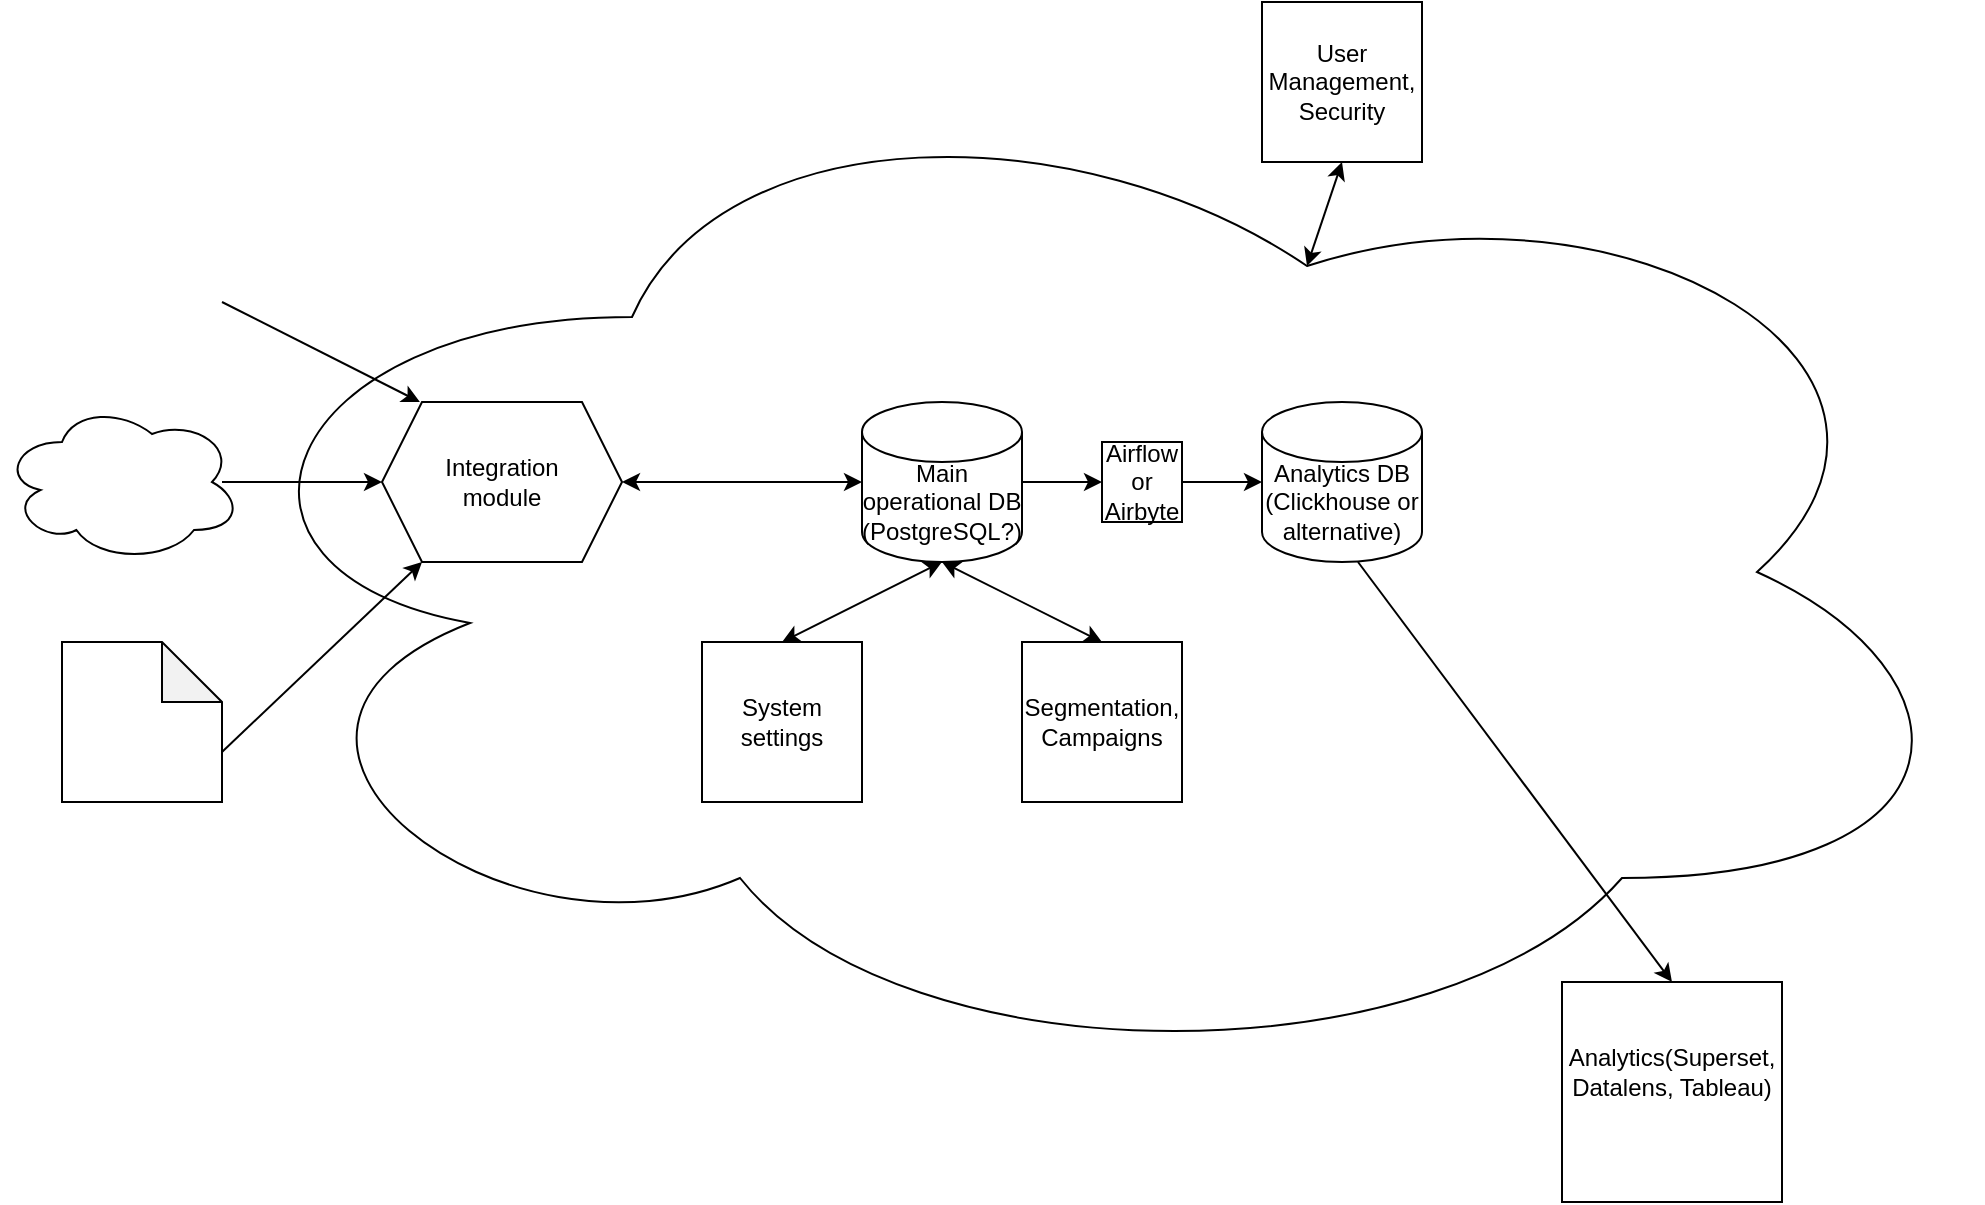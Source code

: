 <mxfile version="21.6.8" type="github">
  <diagram id="R2lEEEUBdFMjLlhIrx00" name="Page-1">
    <mxGraphModel dx="2044" dy="724" grid="1" gridSize="10" guides="1" tooltips="1" connect="1" arrows="1" fold="1" page="1" pageScale="1" pageWidth="850" pageHeight="1100" math="0" shadow="0" extFonts="Permanent Marker^https://fonts.googleapis.com/css?family=Permanent+Marker">
      <root>
        <mxCell id="0" />
        <mxCell id="1" parent="0" />
        <mxCell id="Ih885j-gQeIAoYRl0RtT-35" value="" style="ellipse;shape=cloud;whiteSpace=wrap;html=1;" parent="1" vertex="1">
          <mxGeometry x="-20" y="70" width="900" height="510" as="geometry" />
        </mxCell>
        <mxCell id="Ih885j-gQeIAoYRl0RtT-2" value="" style="shape=cylinder3;whiteSpace=wrap;html=1;boundedLbl=1;backgroundOutline=1;size=15;" parent="1" vertex="1">
          <mxGeometry x="320" y="240" width="80" height="80" as="geometry" />
        </mxCell>
        <mxCell id="Ih885j-gQeIAoYRl0RtT-3" value="" style="shape=cylinder3;whiteSpace=wrap;html=1;boundedLbl=1;backgroundOutline=1;size=15;" parent="1" vertex="1">
          <mxGeometry x="520" y="240" width="80" height="80" as="geometry" />
        </mxCell>
        <mxCell id="Ih885j-gQeIAoYRl0RtT-6" value="" style="shape=hexagon;perimeter=hexagonPerimeter2;whiteSpace=wrap;html=1;fixedSize=1;" parent="1" vertex="1">
          <mxGeometry x="80" y="240" width="120" height="80" as="geometry" />
        </mxCell>
        <mxCell id="Ih885j-gQeIAoYRl0RtT-8" value="" style="endArrow=classic;html=1;rounded=0;entryX=0;entryY=0.5;entryDx=0;entryDy=0;entryPerimeter=0;" parent="1" source="Ih885j-gQeIAoYRl0RtT-36" target="Ih885j-gQeIAoYRl0RtT-3" edge="1">
          <mxGeometry width="50" height="50" relative="1" as="geometry">
            <mxPoint x="400" y="280" as="sourcePoint" />
            <mxPoint x="450" y="230" as="targetPoint" />
          </mxGeometry>
        </mxCell>
        <mxCell id="Ih885j-gQeIAoYRl0RtT-9" value="" style="endArrow=classic;startArrow=classic;html=1;rounded=0;exitX=1;exitY=0.5;exitDx=0;exitDy=0;entryX=0;entryY=0.5;entryDx=0;entryDy=0;entryPerimeter=0;" parent="1" source="Ih885j-gQeIAoYRl0RtT-6" target="Ih885j-gQeIAoYRl0RtT-2" edge="1">
          <mxGeometry width="50" height="50" relative="1" as="geometry">
            <mxPoint x="400" y="380" as="sourcePoint" />
            <mxPoint x="450" y="330" as="targetPoint" />
          </mxGeometry>
        </mxCell>
        <mxCell id="Ih885j-gQeIAoYRl0RtT-10" value="" style="endArrow=classic;html=1;rounded=0;exitX=1;exitY=0.5;exitDx=0;exitDy=0;entryX=0;entryY=0.5;entryDx=0;entryDy=0;" parent="1" target="Ih885j-gQeIAoYRl0RtT-6" edge="1">
          <mxGeometry width="50" height="50" relative="1" as="geometry">
            <mxPoint y="280" as="sourcePoint" />
            <mxPoint x="340" y="330" as="targetPoint" />
          </mxGeometry>
        </mxCell>
        <mxCell id="Ih885j-gQeIAoYRl0RtT-11" value="" style="whiteSpace=wrap;html=1;aspect=fixed;" parent="1" vertex="1">
          <mxGeometry x="670" y="530" width="110" height="110" as="geometry" />
        </mxCell>
        <mxCell id="Ih885j-gQeIAoYRl0RtT-12" value="" style="whiteSpace=wrap;html=1;aspect=fixed;" parent="1" vertex="1">
          <mxGeometry x="400" y="360" width="80" height="80" as="geometry" />
        </mxCell>
        <mxCell id="Ih885j-gQeIAoYRl0RtT-14" value="" style="endArrow=classic;startArrow=classic;html=1;rounded=0;entryX=0.5;entryY=1;entryDx=0;entryDy=0;entryPerimeter=0;exitX=0.5;exitY=0;exitDx=0;exitDy=0;" parent="1" source="Ih885j-gQeIAoYRl0RtT-12" target="Ih885j-gQeIAoYRl0RtT-2" edge="1">
          <mxGeometry width="50" height="50" relative="1" as="geometry">
            <mxPoint x="290" y="380" as="sourcePoint" />
            <mxPoint x="340" y="330" as="targetPoint" />
          </mxGeometry>
        </mxCell>
        <mxCell id="Ih885j-gQeIAoYRl0RtT-15" value="" style="endArrow=classic;html=1;rounded=0;entryX=0.5;entryY=0;entryDx=0;entryDy=0;exitX=0.6;exitY=1;exitDx=0;exitDy=0;exitPerimeter=0;" parent="1" source="Ih885j-gQeIAoYRl0RtT-3" target="Ih885j-gQeIAoYRl0RtT-11" edge="1">
          <mxGeometry width="50" height="50" relative="1" as="geometry">
            <mxPoint x="290" y="380" as="sourcePoint" />
            <mxPoint x="340" y="330" as="targetPoint" />
          </mxGeometry>
        </mxCell>
        <mxCell id="Ih885j-gQeIAoYRl0RtT-16" value="" style="ellipse;shape=cloud;whiteSpace=wrap;html=1;" parent="1" vertex="1">
          <mxGeometry x="-110" y="240" width="120" height="80" as="geometry" />
        </mxCell>
        <mxCell id="Ih885j-gQeIAoYRl0RtT-17" value="" style="shape=note;whiteSpace=wrap;html=1;backgroundOutline=1;darkOpacity=0.05;" parent="1" vertex="1">
          <mxGeometry x="-80" y="360" width="80" height="80" as="geometry" />
        </mxCell>
        <mxCell id="Ih885j-gQeIAoYRl0RtT-18" value="" style="endArrow=classic;html=1;rounded=0;exitX=0;exitY=0;exitDx=80;exitDy=55;exitPerimeter=0;" parent="1" source="Ih885j-gQeIAoYRl0RtT-17" edge="1">
          <mxGeometry width="50" height="50" relative="1" as="geometry">
            <mxPoint x="50" y="370" as="sourcePoint" />
            <mxPoint x="100" y="320" as="targetPoint" />
          </mxGeometry>
        </mxCell>
        <mxCell id="Ih885j-gQeIAoYRl0RtT-19" value="" style="endArrow=classic;html=1;rounded=0;entryX=0.158;entryY=0;entryDx=0;entryDy=0;entryPerimeter=0;" parent="1" target="Ih885j-gQeIAoYRl0RtT-6" edge="1">
          <mxGeometry width="50" height="50" relative="1" as="geometry">
            <mxPoint y="190" as="sourcePoint" />
            <mxPoint x="30" y="170" as="targetPoint" />
          </mxGeometry>
        </mxCell>
        <mxCell id="Ih885j-gQeIAoYRl0RtT-20" value="Analytics DB (Clickhouse or alternative)" style="text;html=1;strokeColor=none;fillColor=none;align=center;verticalAlign=middle;whiteSpace=wrap;rounded=0;" parent="1" vertex="1">
          <mxGeometry x="520" y="280" width="80" height="20" as="geometry" />
        </mxCell>
        <mxCell id="Ih885j-gQeIAoYRl0RtT-21" value="Main operational DB (PostgreSQL?)" style="text;html=1;strokeColor=none;fillColor=none;align=center;verticalAlign=middle;whiteSpace=wrap;rounded=0;" parent="1" vertex="1">
          <mxGeometry x="320" y="275" width="80" height="30" as="geometry" />
        </mxCell>
        <mxCell id="Ih885j-gQeIAoYRl0RtT-22" value="Segmentation, Campaigns" style="text;html=1;strokeColor=none;fillColor=none;align=center;verticalAlign=middle;whiteSpace=wrap;rounded=0;" parent="1" vertex="1">
          <mxGeometry x="400" y="385" width="80" height="30" as="geometry" />
        </mxCell>
        <mxCell id="Ih885j-gQeIAoYRl0RtT-24" value="" style="endArrow=classic;startArrow=classic;html=1;rounded=0;" parent="1" edge="1">
          <mxGeometry width="50" height="50" relative="1" as="geometry">
            <mxPoint x="280" y="360" as="sourcePoint" />
            <mxPoint x="360" y="320" as="targetPoint" />
          </mxGeometry>
        </mxCell>
        <mxCell id="Ih885j-gQeIAoYRl0RtT-25" value="" style="whiteSpace=wrap;html=1;aspect=fixed;" parent="1" vertex="1">
          <mxGeometry x="240" y="360" width="80" height="80" as="geometry" />
        </mxCell>
        <mxCell id="Ih885j-gQeIAoYRl0RtT-26" value="System settings " style="text;html=1;strokeColor=none;fillColor=none;align=center;verticalAlign=middle;whiteSpace=wrap;rounded=0;" parent="1" vertex="1">
          <mxGeometry x="240" y="385" width="80" height="30" as="geometry" />
        </mxCell>
        <mxCell id="Ih885j-gQeIAoYRl0RtT-28" value="" style="whiteSpace=wrap;html=1;aspect=fixed;" parent="1" vertex="1">
          <mxGeometry x="520" y="40" width="80" height="80" as="geometry" />
        </mxCell>
        <mxCell id="Ih885j-gQeIAoYRl0RtT-29" value="User Management, Security" style="text;html=1;strokeColor=none;fillColor=none;align=center;verticalAlign=middle;whiteSpace=wrap;rounded=0;" parent="1" vertex="1">
          <mxGeometry x="520" y="65" width="80" height="30" as="geometry" />
        </mxCell>
        <mxCell id="Ih885j-gQeIAoYRl0RtT-32" value="" style="endArrow=classic;startArrow=classic;html=1;rounded=0;exitX=0.625;exitY=0.2;exitDx=0;exitDy=0;exitPerimeter=0;entryX=0.5;entryY=1;entryDx=0;entryDy=0;" parent="1" source="Ih885j-gQeIAoYRl0RtT-35" target="Ih885j-gQeIAoYRl0RtT-28" edge="1">
          <mxGeometry width="50" height="50" relative="1" as="geometry">
            <mxPoint x="520" y="170" as="sourcePoint" />
            <mxPoint x="570" y="120" as="targetPoint" />
          </mxGeometry>
        </mxCell>
        <mxCell id="Ih885j-gQeIAoYRl0RtT-37" value="" style="endArrow=classic;html=1;rounded=0;entryX=0;entryY=0.5;entryDx=0;entryDy=0;entryPerimeter=0;" parent="1" target="Ih885j-gQeIAoYRl0RtT-36" edge="1">
          <mxGeometry width="50" height="50" relative="1" as="geometry">
            <mxPoint x="400" y="280" as="sourcePoint" />
            <mxPoint x="520" y="280" as="targetPoint" />
          </mxGeometry>
        </mxCell>
        <mxCell id="Ih885j-gQeIAoYRl0RtT-36" value="Airflow or Airbyte" style="whiteSpace=wrap;html=1;aspect=fixed;" parent="1" vertex="1">
          <mxGeometry x="440" y="260" width="40" height="40" as="geometry" />
        </mxCell>
        <mxCell id="Ih885j-gQeIAoYRl0RtT-38" value="Analytics(Superset, Datalens, Tableau)" style="text;html=1;strokeColor=none;fillColor=none;align=center;verticalAlign=middle;whiteSpace=wrap;rounded=0;" parent="1" vertex="1">
          <mxGeometry x="695" y="560" width="60" height="30" as="geometry" />
        </mxCell>
        <mxCell id="VZs4IlFo4X3rYlclZ3aj-1" value="Integration module" style="text;html=1;strokeColor=none;fillColor=none;align=center;verticalAlign=middle;whiteSpace=wrap;rounded=0;" vertex="1" parent="1">
          <mxGeometry x="110" y="265" width="60" height="30" as="geometry" />
        </mxCell>
      </root>
    </mxGraphModel>
  </diagram>
</mxfile>
